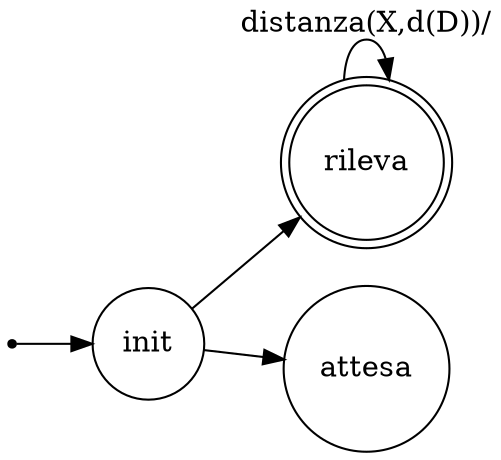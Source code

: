 /*
*
* A GraphViz DOT FSM description 
* Please use a GraphViz visualizer (like http://www.webgraphviz.com)
* 
* Generated by AM,NC,RM
*  
*/
 
digraph finite_state_machine {
  	rankdir=LR;
  	size="8,5"
  	node [shape = point]; iniziale;
  	node [shape = doublecircle]; rileva; 
  	node [shape = circle];
  	iniziale -> init [label = ""];
  	
  	
  	init -> attesa [ label = ""];
  	init -> rileva [ label = ""];
  	
  	rileva -> rileva [ label = "distanza(X,d(D))/"];
}